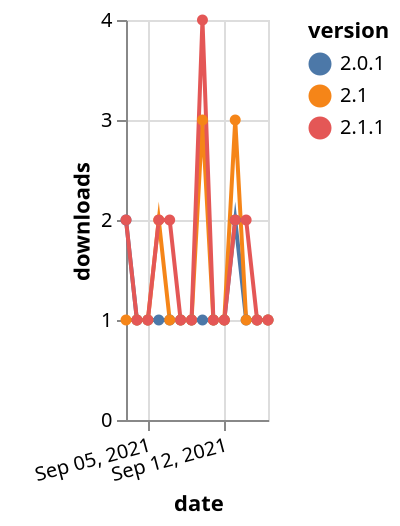 {"$schema": "https://vega.github.io/schema/vega-lite/v5.json", "description": "A simple bar chart with embedded data.", "data": {"values": [{"date": "2021-09-03", "total": 206, "delta": 2, "version": "2.0.1"}, {"date": "2021-09-04", "total": 207, "delta": 1, "version": "2.0.1"}, {"date": "2021-09-05", "total": 208, "delta": 1, "version": "2.0.1"}, {"date": "2021-09-06", "total": 209, "delta": 1, "version": "2.0.1"}, {"date": "2021-09-07", "total": 210, "delta": 1, "version": "2.0.1"}, {"date": "2021-09-08", "total": 211, "delta": 1, "version": "2.0.1"}, {"date": "2021-09-09", "total": 212, "delta": 1, "version": "2.0.1"}, {"date": "2021-09-10", "total": 213, "delta": 1, "version": "2.0.1"}, {"date": "2021-09-11", "total": 214, "delta": 1, "version": "2.0.1"}, {"date": "2021-09-12", "total": 215, "delta": 1, "version": "2.0.1"}, {"date": "2021-09-13", "total": 217, "delta": 2, "version": "2.0.1"}, {"date": "2021-09-14", "total": 218, "delta": 1, "version": "2.0.1"}, {"date": "2021-09-15", "total": 219, "delta": 1, "version": "2.0.1"}, {"date": "2021-09-16", "total": 220, "delta": 1, "version": "2.0.1"}, {"date": "2021-09-03", "total": 302, "delta": 1, "version": "2.1"}, {"date": "2021-09-04", "total": 303, "delta": 1, "version": "2.1"}, {"date": "2021-09-05", "total": 304, "delta": 1, "version": "2.1"}, {"date": "2021-09-06", "total": 306, "delta": 2, "version": "2.1"}, {"date": "2021-09-07", "total": 307, "delta": 1, "version": "2.1"}, {"date": "2021-09-08", "total": 308, "delta": 1, "version": "2.1"}, {"date": "2021-09-09", "total": 309, "delta": 1, "version": "2.1"}, {"date": "2021-09-10", "total": 312, "delta": 3, "version": "2.1"}, {"date": "2021-09-11", "total": 313, "delta": 1, "version": "2.1"}, {"date": "2021-09-12", "total": 314, "delta": 1, "version": "2.1"}, {"date": "2021-09-13", "total": 317, "delta": 3, "version": "2.1"}, {"date": "2021-09-14", "total": 318, "delta": 1, "version": "2.1"}, {"date": "2021-09-15", "total": 319, "delta": 1, "version": "2.1"}, {"date": "2021-09-16", "total": 320, "delta": 1, "version": "2.1"}, {"date": "2021-09-03", "total": 320, "delta": 2, "version": "2.1.1"}, {"date": "2021-09-04", "total": 321, "delta": 1, "version": "2.1.1"}, {"date": "2021-09-05", "total": 322, "delta": 1, "version": "2.1.1"}, {"date": "2021-09-06", "total": 324, "delta": 2, "version": "2.1.1"}, {"date": "2021-09-07", "total": 326, "delta": 2, "version": "2.1.1"}, {"date": "2021-09-08", "total": 327, "delta": 1, "version": "2.1.1"}, {"date": "2021-09-09", "total": 328, "delta": 1, "version": "2.1.1"}, {"date": "2021-09-10", "total": 332, "delta": 4, "version": "2.1.1"}, {"date": "2021-09-11", "total": 333, "delta": 1, "version": "2.1.1"}, {"date": "2021-09-12", "total": 334, "delta": 1, "version": "2.1.1"}, {"date": "2021-09-13", "total": 336, "delta": 2, "version": "2.1.1"}, {"date": "2021-09-14", "total": 338, "delta": 2, "version": "2.1.1"}, {"date": "2021-09-15", "total": 339, "delta": 1, "version": "2.1.1"}, {"date": "2021-09-16", "total": 340, "delta": 1, "version": "2.1.1"}]}, "width": "container", "mark": {"type": "line", "point": {"filled": true}}, "encoding": {"x": {"field": "date", "type": "temporal", "timeUnit": "yearmonthdate", "title": "date", "axis": {"labelAngle": -15}}, "y": {"field": "delta", "type": "quantitative", "title": "downloads"}, "color": {"field": "version", "type": "nominal"}, "tooltip": {"field": "delta"}}}